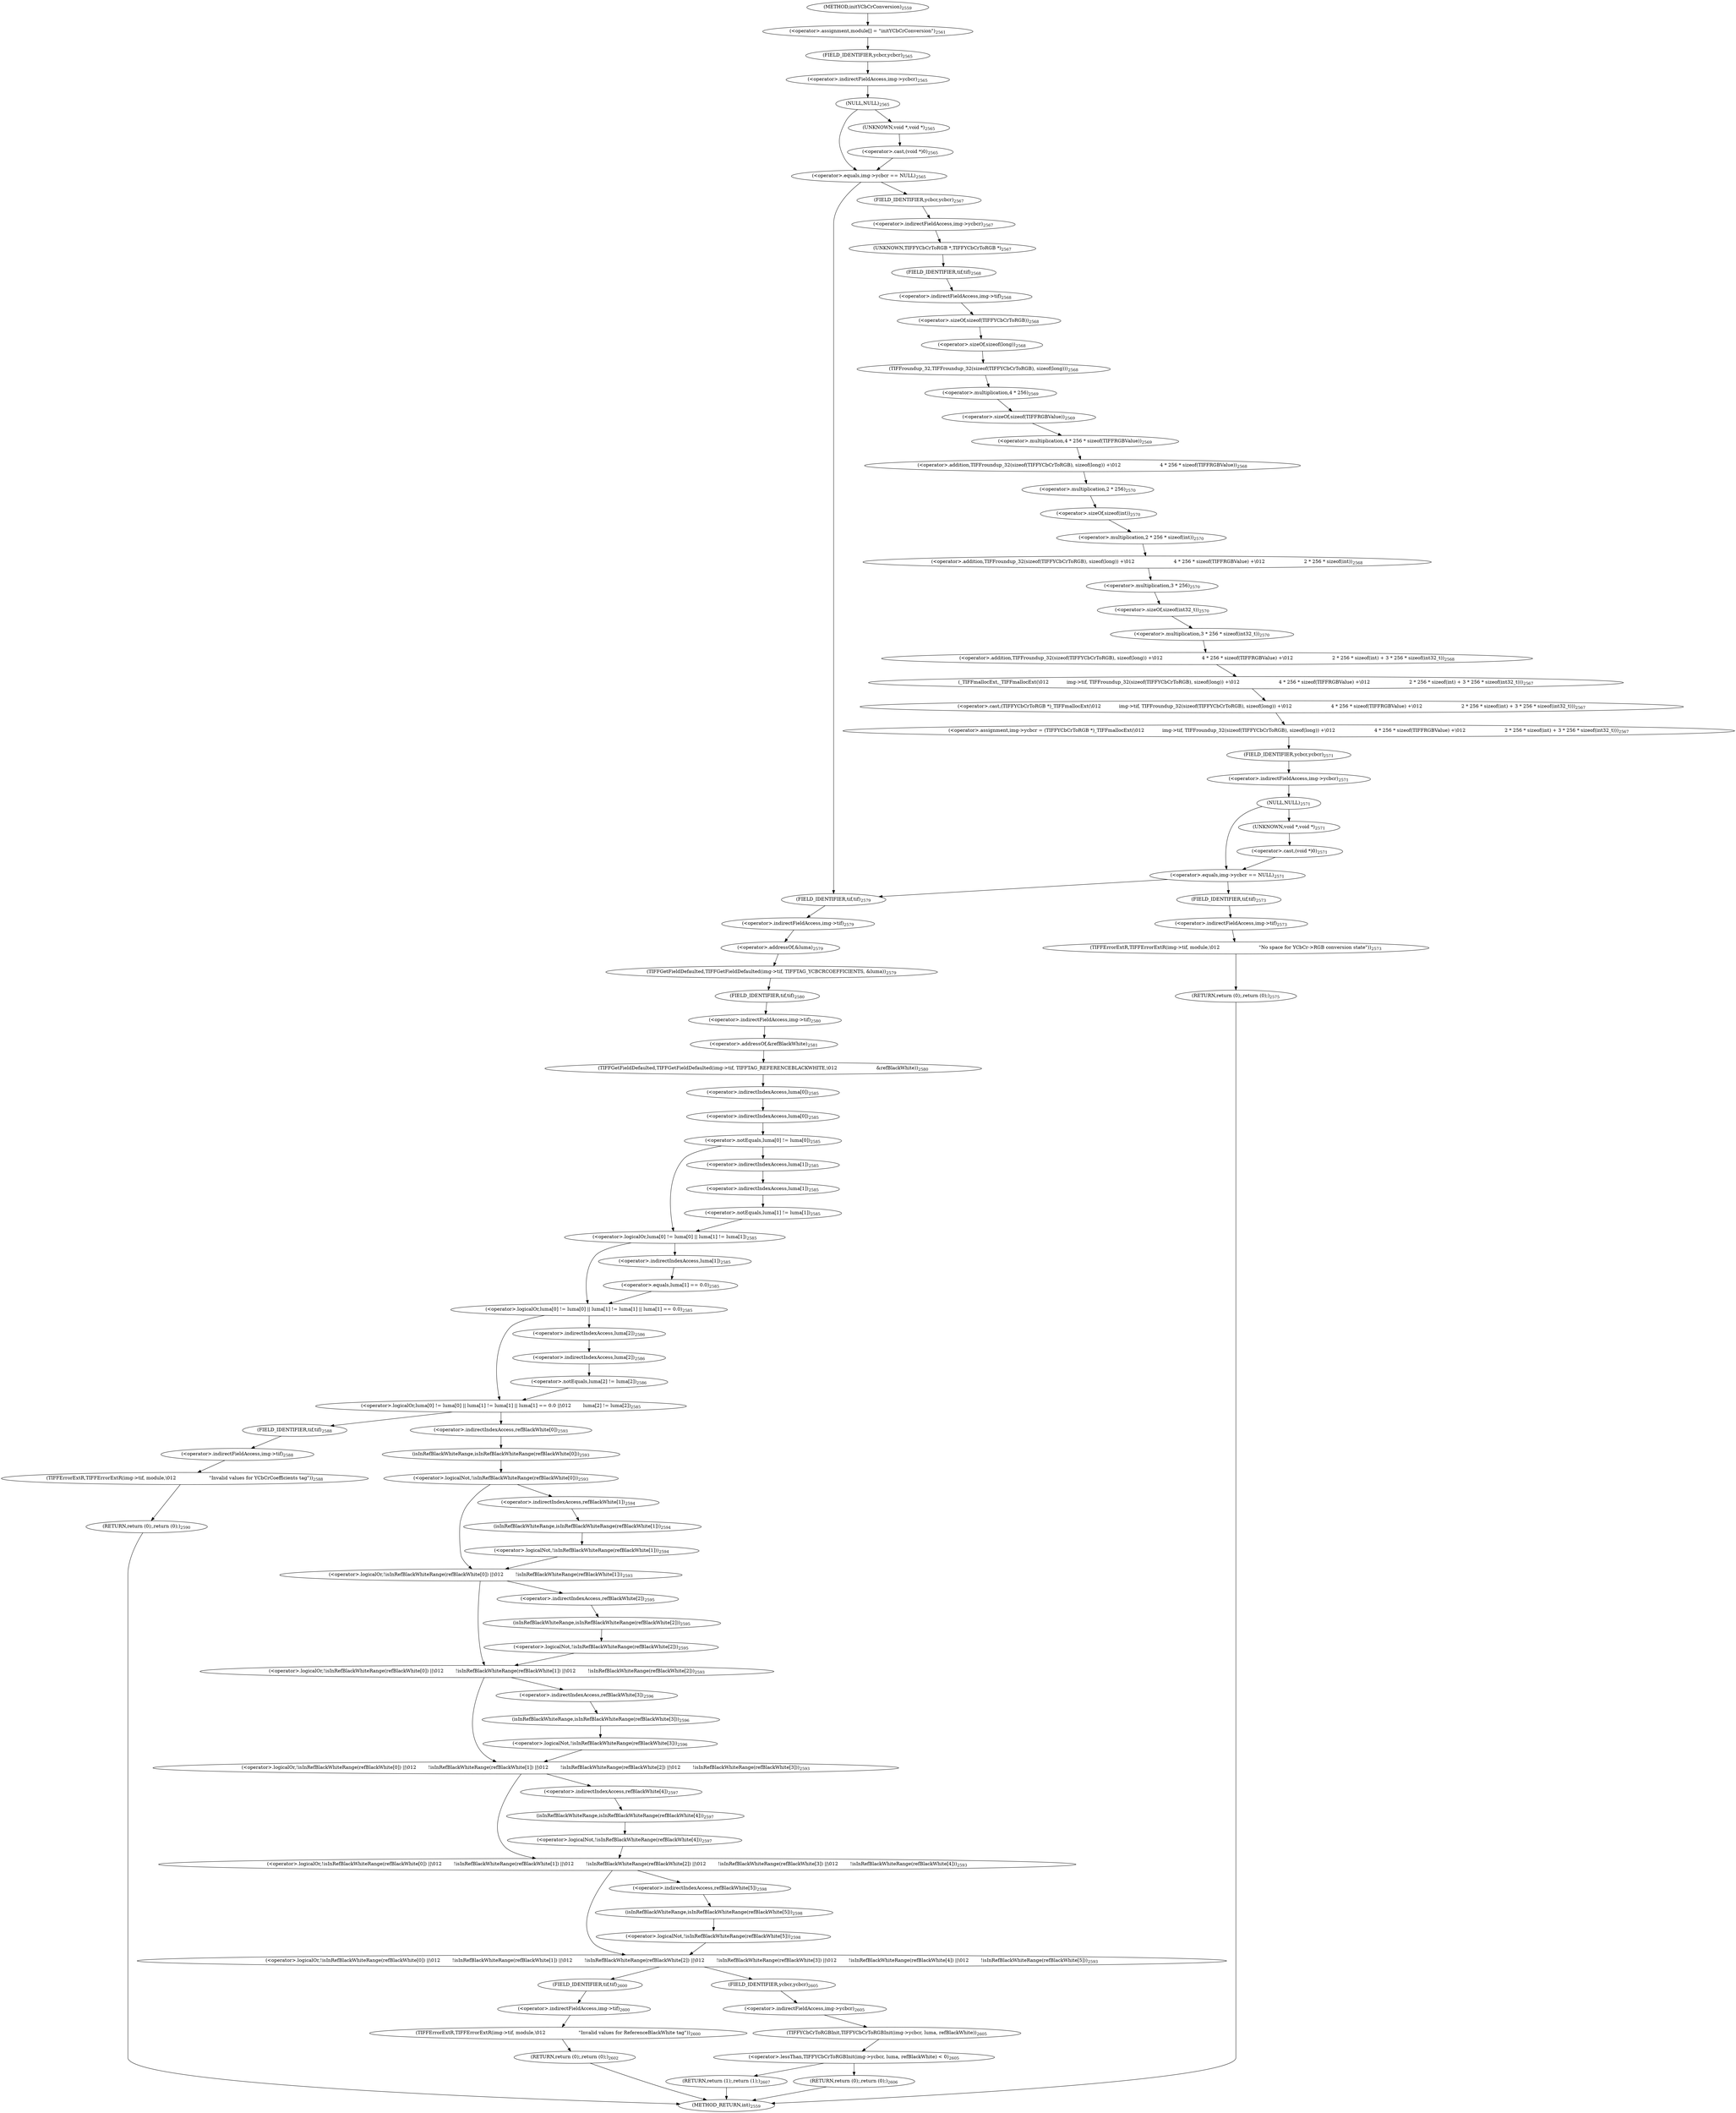 digraph "initYCbCrConversion" {  
"60000" [label = <(&lt;operator&gt;.assignment,module[] = &quot;initYCbCrConversion&quot;)<SUB>2561</SUB>> ]
"60071" [label = <(TIFFGetFieldDefaulted,TIFFGetFieldDefaulted(img-&gt;tif, TIFFTAG_YCBCRCOEFFICIENTS, &amp;luma))<SUB>2579</SUB>> ]
"60078" [label = <(TIFFGetFieldDefaulted,TIFFGetFieldDefaulted(img-&gt;tif, TIFFTAG_REFERENCEBLACKWHITE,\012                          &amp;refBlackWhite))<SUB>2580</SUB>> ]
"60181" [label = <(RETURN,return (1);,return (1);)<SUB>2607</SUB>> ]
"60006" [label = <(&lt;operator&gt;.equals,img-&gt;ycbcr == NULL)<SUB>2565</SUB>> ]
"60072" [label = <(&lt;operator&gt;.indirectFieldAccess,img-&gt;tif)<SUB>2579</SUB>> ]
"60076" [label = <(&lt;operator&gt;.addressOf,&amp;luma)<SUB>2579</SUB>> ]
"60079" [label = <(&lt;operator&gt;.indirectFieldAccess,img-&gt;tif)<SUB>2580</SUB>> ]
"60083" [label = <(&lt;operator&gt;.addressOf,&amp;refBlackWhite)<SUB>2581</SUB>> ]
"60086" [label = <(&lt;operator&gt;.logicalOr,luma[0] != luma[0] || luma[1] != luma[1] || luma[1] == 0.0 ||\012        luma[2] != luma[2])<SUB>2585</SUB>> ]
"60125" [label = <(&lt;operator&gt;.logicalOr,!isInRefBlackWhiteRange(refBlackWhite[0]) ||\012        !isInRefBlackWhiteRange(refBlackWhite[1]) ||\012        !isInRefBlackWhiteRange(refBlackWhite[2]) ||\012        !isInRefBlackWhiteRange(refBlackWhite[3]) ||\012        !isInRefBlackWhiteRange(refBlackWhite[4]) ||\012        !isInRefBlackWhiteRange(refBlackWhite[5]))<SUB>2593</SUB>> ]
"60170" [label = <(&lt;operator&gt;.lessThan,TIFFYCbCrToRGBInit(img-&gt;ycbcr, luma, refBlackWhite) &lt; 0)<SUB>2605</SUB>> ]
"60007" [label = <(&lt;operator&gt;.indirectFieldAccess,img-&gt;ycbcr)<SUB>2565</SUB>> ]
"60010" [label = <(NULL,NULL)<SUB>2565</SUB>> ]
"60016" [label = <(&lt;operator&gt;.assignment,img-&gt;ycbcr = (TIFFYCbCrToRGB *)_TIFFmallocExt(\012            img-&gt;tif, TIFFroundup_32(sizeof(TIFFYCbCrToRGB), sizeof(long)) +\012                          4 * 256 * sizeof(TIFFRGBValue) +\012                          2 * 256 * sizeof(int) + 3 * 256 * sizeof(int32_t)))<SUB>2567</SUB>> ]
"60074" [label = <(FIELD_IDENTIFIER,tif,tif)<SUB>2579</SUB>> ]
"60081" [label = <(FIELD_IDENTIFIER,tif,tif)<SUB>2580</SUB>> ]
"60087" [label = <(&lt;operator&gt;.logicalOr,luma[0] != luma[0] || luma[1] != luma[1] || luma[1] == 0.0)<SUB>2585</SUB>> ]
"60108" [label = <(&lt;operator&gt;.notEquals,luma[2] != luma[2])<SUB>2586</SUB>> ]
"60116" [label = <(TIFFErrorExtR,TIFFErrorExtR(img-&gt;tif, module,\012                      &quot;Invalid values for YCbCrCoefficients tag&quot;))<SUB>2588</SUB>> ]
"60122" [label = <(RETURN,return (0);,return (0);)<SUB>2590</SUB>> ]
"60126" [label = <(&lt;operator&gt;.logicalOr,!isInRefBlackWhiteRange(refBlackWhite[0]) ||\012        !isInRefBlackWhiteRange(refBlackWhite[1]) ||\012        !isInRefBlackWhiteRange(refBlackWhite[2]) ||\012        !isInRefBlackWhiteRange(refBlackWhite[3]) ||\012        !isInRefBlackWhiteRange(refBlackWhite[4]))<SUB>2593</SUB>> ]
"60155" [label = <(&lt;operator&gt;.logicalNot,!isInRefBlackWhiteRange(refBlackWhite[5]))<SUB>2598</SUB>> ]
"60161" [label = <(TIFFErrorExtR,TIFFErrorExtR(img-&gt;tif, module,\012                      &quot;Invalid values for ReferenceBlackWhite tag&quot;))<SUB>2600</SUB>> ]
"60167" [label = <(RETURN,return (0);,return (0);)<SUB>2602</SUB>> ]
"60171" [label = <(TIFFYCbCrToRGBInit,TIFFYCbCrToRGBInit(img-&gt;ycbcr, luma, refBlackWhite))<SUB>2605</SUB>> ]
"60179" [label = <(RETURN,return (0);,return (0);)<SUB>2606</SUB>> ]
"60009" [label = <(FIELD_IDENTIFIER,ycbcr,ycbcr)<SUB>2565</SUB>> ]
"60017" [label = <(&lt;operator&gt;.indirectFieldAccess,img-&gt;ycbcr)<SUB>2567</SUB>> ]
"60020" [label = <(&lt;operator&gt;.cast,(TIFFYCbCrToRGB *)_TIFFmallocExt(\012            img-&gt;tif, TIFFroundup_32(sizeof(TIFFYCbCrToRGB), sizeof(long)) +\012                          4 * 256 * sizeof(TIFFRGBValue) +\012                          2 * 256 * sizeof(int) + 3 * 256 * sizeof(int32_t)))<SUB>2567</SUB>> ]
"60053" [label = <(&lt;operator&gt;.equals,img-&gt;ycbcr == NULL)<SUB>2571</SUB>> ]
"60088" [label = <(&lt;operator&gt;.logicalOr,luma[0] != luma[0] || luma[1] != luma[1])<SUB>2585</SUB>> ]
"60103" [label = <(&lt;operator&gt;.equals,luma[1] == 0.0)<SUB>2585</SUB>> ]
"60109" [label = <(&lt;operator&gt;.indirectIndexAccess,luma[2])<SUB>2586</SUB>> ]
"60112" [label = <(&lt;operator&gt;.indirectIndexAccess,luma[2])<SUB>2586</SUB>> ]
"60117" [label = <(&lt;operator&gt;.indirectFieldAccess,img-&gt;tif)<SUB>2588</SUB>> ]
"60127" [label = <(&lt;operator&gt;.logicalOr,!isInRefBlackWhiteRange(refBlackWhite[0]) ||\012        !isInRefBlackWhiteRange(refBlackWhite[1]) ||\012        !isInRefBlackWhiteRange(refBlackWhite[2]) ||\012        !isInRefBlackWhiteRange(refBlackWhite[3]))<SUB>2593</SUB>> ]
"60150" [label = <(&lt;operator&gt;.logicalNot,!isInRefBlackWhiteRange(refBlackWhite[4]))<SUB>2597</SUB>> ]
"60156" [label = <(isInRefBlackWhiteRange,isInRefBlackWhiteRange(refBlackWhite[5]))<SUB>2598</SUB>> ]
"60162" [label = <(&lt;operator&gt;.indirectFieldAccess,img-&gt;tif)<SUB>2600</SUB>> ]
"60172" [label = <(&lt;operator&gt;.indirectFieldAccess,img-&gt;ycbcr)<SUB>2605</SUB>> ]
"60012" [label = <(&lt;operator&gt;.cast,(void *)0)<SUB>2565</SUB>> ]
"60019" [label = <(FIELD_IDENTIFIER,ycbcr,ycbcr)<SUB>2567</SUB>> ]
"60021" [label = <(UNKNOWN,TIFFYCbCrToRGB *,TIFFYCbCrToRGB *)<SUB>2567</SUB>> ]
"60022" [label = <(_TIFFmallocExt,_TIFFmallocExt(\012            img-&gt;tif, TIFFroundup_32(sizeof(TIFFYCbCrToRGB), sizeof(long)) +\012                          4 * 256 * sizeof(TIFFRGBValue) +\012                          2 * 256 * sizeof(int) + 3 * 256 * sizeof(int32_t)))<SUB>2567</SUB>> ]
"60054" [label = <(&lt;operator&gt;.indirectFieldAccess,img-&gt;ycbcr)<SUB>2571</SUB>> ]
"60057" [label = <(NULL,NULL)<SUB>2571</SUB>> ]
"60063" [label = <(TIFFErrorExtR,TIFFErrorExtR(img-&gt;tif, module,\012                          &quot;No space for YCbCr-&gt;RGB conversion state&quot;))<SUB>2573</SUB>> ]
"60069" [label = <(RETURN,return (0);,return (0);)<SUB>2575</SUB>> ]
"60089" [label = <(&lt;operator&gt;.notEquals,luma[0] != luma[0])<SUB>2585</SUB>> ]
"60096" [label = <(&lt;operator&gt;.notEquals,luma[1] != luma[1])<SUB>2585</SUB>> ]
"60104" [label = <(&lt;operator&gt;.indirectIndexAccess,luma[1])<SUB>2585</SUB>> ]
"60119" [label = <(FIELD_IDENTIFIER,tif,tif)<SUB>2588</SUB>> ]
"60128" [label = <(&lt;operator&gt;.logicalOr,!isInRefBlackWhiteRange(refBlackWhite[0]) ||\012        !isInRefBlackWhiteRange(refBlackWhite[1]) ||\012        !isInRefBlackWhiteRange(refBlackWhite[2]))<SUB>2593</SUB>> ]
"60145" [label = <(&lt;operator&gt;.logicalNot,!isInRefBlackWhiteRange(refBlackWhite[3]))<SUB>2596</SUB>> ]
"60151" [label = <(isInRefBlackWhiteRange,isInRefBlackWhiteRange(refBlackWhite[4]))<SUB>2597</SUB>> ]
"60157" [label = <(&lt;operator&gt;.indirectIndexAccess,refBlackWhite[5])<SUB>2598</SUB>> ]
"60164" [label = <(FIELD_IDENTIFIER,tif,tif)<SUB>2600</SUB>> ]
"60174" [label = <(FIELD_IDENTIFIER,ycbcr,ycbcr)<SUB>2605</SUB>> ]
"60013" [label = <(UNKNOWN,void *,void *)<SUB>2565</SUB>> ]
"60023" [label = <(&lt;operator&gt;.indirectFieldAccess,img-&gt;tif)<SUB>2568</SUB>> ]
"60026" [label = <(&lt;operator&gt;.addition,TIFFroundup_32(sizeof(TIFFYCbCrToRGB), sizeof(long)) +\012                          4 * 256 * sizeof(TIFFRGBValue) +\012                          2 * 256 * sizeof(int) + 3 * 256 * sizeof(int32_t))<SUB>2568</SUB>> ]
"60056" [label = <(FIELD_IDENTIFIER,ycbcr,ycbcr)<SUB>2571</SUB>> ]
"60064" [label = <(&lt;operator&gt;.indirectFieldAccess,img-&gt;tif)<SUB>2573</SUB>> ]
"60090" [label = <(&lt;operator&gt;.indirectIndexAccess,luma[0])<SUB>2585</SUB>> ]
"60093" [label = <(&lt;operator&gt;.indirectIndexAccess,luma[0])<SUB>2585</SUB>> ]
"60097" [label = <(&lt;operator&gt;.indirectIndexAccess,luma[1])<SUB>2585</SUB>> ]
"60100" [label = <(&lt;operator&gt;.indirectIndexAccess,luma[1])<SUB>2585</SUB>> ]
"60129" [label = <(&lt;operator&gt;.logicalOr,!isInRefBlackWhiteRange(refBlackWhite[0]) ||\012        !isInRefBlackWhiteRange(refBlackWhite[1]))<SUB>2593</SUB>> ]
"60140" [label = <(&lt;operator&gt;.logicalNot,!isInRefBlackWhiteRange(refBlackWhite[2]))<SUB>2595</SUB>> ]
"60146" [label = <(isInRefBlackWhiteRange,isInRefBlackWhiteRange(refBlackWhite[3]))<SUB>2596</SUB>> ]
"60152" [label = <(&lt;operator&gt;.indirectIndexAccess,refBlackWhite[4])<SUB>2597</SUB>> ]
"60025" [label = <(FIELD_IDENTIFIER,tif,tif)<SUB>2568</SUB>> ]
"60027" [label = <(&lt;operator&gt;.addition,TIFFroundup_32(sizeof(TIFFYCbCrToRGB), sizeof(long)) +\012                          4 * 256 * sizeof(TIFFRGBValue) +\012                          2 * 256 * sizeof(int))<SUB>2568</SUB>> ]
"60046" [label = <(&lt;operator&gt;.multiplication,3 * 256 * sizeof(int32_t))<SUB>2570</SUB>> ]
"60059" [label = <(&lt;operator&gt;.cast,(void *)0)<SUB>2571</SUB>> ]
"60066" [label = <(FIELD_IDENTIFIER,tif,tif)<SUB>2573</SUB>> ]
"60130" [label = <(&lt;operator&gt;.logicalNot,!isInRefBlackWhiteRange(refBlackWhite[0]))<SUB>2593</SUB>> ]
"60135" [label = <(&lt;operator&gt;.logicalNot,!isInRefBlackWhiteRange(refBlackWhite[1]))<SUB>2594</SUB>> ]
"60141" [label = <(isInRefBlackWhiteRange,isInRefBlackWhiteRange(refBlackWhite[2]))<SUB>2595</SUB>> ]
"60147" [label = <(&lt;operator&gt;.indirectIndexAccess,refBlackWhite[3])<SUB>2596</SUB>> ]
"60028" [label = <(&lt;operator&gt;.addition,TIFFroundup_32(sizeof(TIFFYCbCrToRGB), sizeof(long)) +\012                          4 * 256 * sizeof(TIFFRGBValue))<SUB>2568</SUB>> ]
"60040" [label = <(&lt;operator&gt;.multiplication,2 * 256 * sizeof(int))<SUB>2570</SUB>> ]
"60047" [label = <(&lt;operator&gt;.multiplication,3 * 256)<SUB>2570</SUB>> ]
"60050" [label = <(&lt;operator&gt;.sizeOf,sizeof(int32_t))<SUB>2570</SUB>> ]
"60060" [label = <(UNKNOWN,void *,void *)<SUB>2571</SUB>> ]
"60131" [label = <(isInRefBlackWhiteRange,isInRefBlackWhiteRange(refBlackWhite[0]))<SUB>2593</SUB>> ]
"60136" [label = <(isInRefBlackWhiteRange,isInRefBlackWhiteRange(refBlackWhite[1]))<SUB>2594</SUB>> ]
"60142" [label = <(&lt;operator&gt;.indirectIndexAccess,refBlackWhite[2])<SUB>2595</SUB>> ]
"60029" [label = <(TIFFroundup_32,TIFFroundup_32(sizeof(TIFFYCbCrToRGB), sizeof(long)))<SUB>2568</SUB>> ]
"60034" [label = <(&lt;operator&gt;.multiplication,4 * 256 * sizeof(TIFFRGBValue))<SUB>2569</SUB>> ]
"60041" [label = <(&lt;operator&gt;.multiplication,2 * 256)<SUB>2570</SUB>> ]
"60044" [label = <(&lt;operator&gt;.sizeOf,sizeof(int))<SUB>2570</SUB>> ]
"60132" [label = <(&lt;operator&gt;.indirectIndexAccess,refBlackWhite[0])<SUB>2593</SUB>> ]
"60137" [label = <(&lt;operator&gt;.indirectIndexAccess,refBlackWhite[1])<SUB>2594</SUB>> ]
"60030" [label = <(&lt;operator&gt;.sizeOf,sizeof(TIFFYCbCrToRGB))<SUB>2568</SUB>> ]
"60032" [label = <(&lt;operator&gt;.sizeOf,sizeof(long))<SUB>2568</SUB>> ]
"60035" [label = <(&lt;operator&gt;.multiplication,4 * 256)<SUB>2569</SUB>> ]
"60038" [label = <(&lt;operator&gt;.sizeOf,sizeof(TIFFRGBValue))<SUB>2569</SUB>> ]
"59996" [label = <(METHOD,initYCbCrConversion)<SUB>2559</SUB>> ]
"60183" [label = <(METHOD_RETURN,int)<SUB>2559</SUB>> ]
  "60000" -> "60009" 
  "60071" -> "60081" 
  "60078" -> "60090" 
  "60181" -> "60183" 
  "60006" -> "60019" 
  "60006" -> "60074" 
  "60072" -> "60076" 
  "60076" -> "60071" 
  "60079" -> "60083" 
  "60083" -> "60078" 
  "60086" -> "60119" 
  "60086" -> "60132" 
  "60125" -> "60164" 
  "60125" -> "60174" 
  "60170" -> "60179" 
  "60170" -> "60181" 
  "60007" -> "60010" 
  "60010" -> "60013" 
  "60010" -> "60006" 
  "60016" -> "60056" 
  "60074" -> "60072" 
  "60081" -> "60079" 
  "60087" -> "60086" 
  "60087" -> "60109" 
  "60108" -> "60086" 
  "60116" -> "60122" 
  "60122" -> "60183" 
  "60126" -> "60125" 
  "60126" -> "60157" 
  "60155" -> "60125" 
  "60161" -> "60167" 
  "60167" -> "60183" 
  "60171" -> "60170" 
  "60179" -> "60183" 
  "60009" -> "60007" 
  "60017" -> "60021" 
  "60020" -> "60016" 
  "60053" -> "60066" 
  "60053" -> "60074" 
  "60088" -> "60087" 
  "60088" -> "60104" 
  "60103" -> "60087" 
  "60109" -> "60112" 
  "60112" -> "60108" 
  "60117" -> "60116" 
  "60127" -> "60126" 
  "60127" -> "60152" 
  "60150" -> "60126" 
  "60156" -> "60155" 
  "60162" -> "60161" 
  "60172" -> "60171" 
  "60012" -> "60006" 
  "60019" -> "60017" 
  "60021" -> "60025" 
  "60022" -> "60020" 
  "60054" -> "60057" 
  "60057" -> "60060" 
  "60057" -> "60053" 
  "60063" -> "60069" 
  "60069" -> "60183" 
  "60089" -> "60088" 
  "60089" -> "60097" 
  "60096" -> "60088" 
  "60104" -> "60103" 
  "60119" -> "60117" 
  "60128" -> "60127" 
  "60128" -> "60147" 
  "60145" -> "60127" 
  "60151" -> "60150" 
  "60157" -> "60156" 
  "60164" -> "60162" 
  "60174" -> "60172" 
  "60013" -> "60012" 
  "60023" -> "60030" 
  "60026" -> "60022" 
  "60056" -> "60054" 
  "60064" -> "60063" 
  "60090" -> "60093" 
  "60093" -> "60089" 
  "60097" -> "60100" 
  "60100" -> "60096" 
  "60129" -> "60128" 
  "60129" -> "60142" 
  "60140" -> "60128" 
  "60146" -> "60145" 
  "60152" -> "60151" 
  "60025" -> "60023" 
  "60027" -> "60047" 
  "60046" -> "60026" 
  "60059" -> "60053" 
  "60066" -> "60064" 
  "60130" -> "60129" 
  "60130" -> "60137" 
  "60135" -> "60129" 
  "60141" -> "60140" 
  "60147" -> "60146" 
  "60028" -> "60041" 
  "60040" -> "60027" 
  "60047" -> "60050" 
  "60050" -> "60046" 
  "60060" -> "60059" 
  "60131" -> "60130" 
  "60136" -> "60135" 
  "60142" -> "60141" 
  "60029" -> "60035" 
  "60034" -> "60028" 
  "60041" -> "60044" 
  "60044" -> "60040" 
  "60132" -> "60131" 
  "60137" -> "60136" 
  "60030" -> "60032" 
  "60032" -> "60029" 
  "60035" -> "60038" 
  "60038" -> "60034" 
  "59996" -> "60000" 
}
